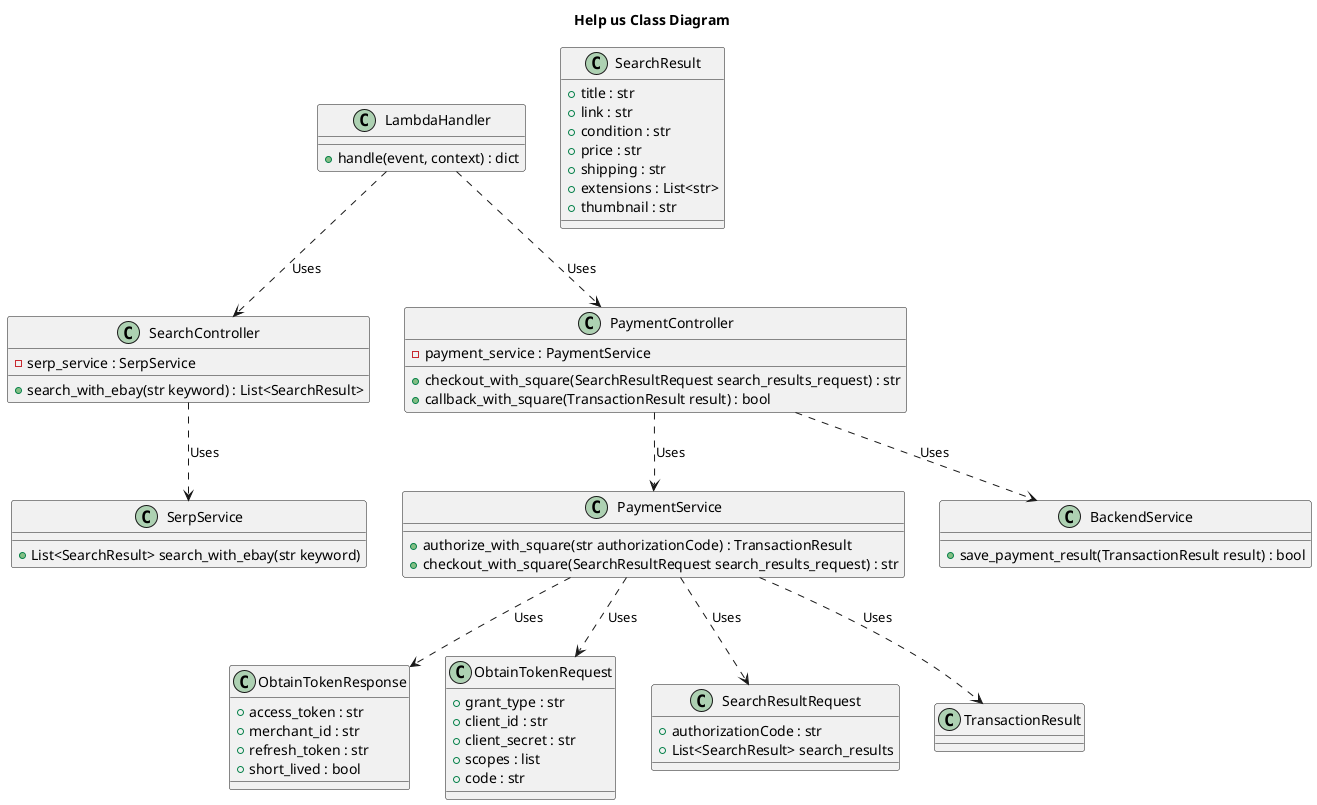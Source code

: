 @startuml "Help us Class Diagram"
title "Help us Class Diagram"

class ObtainTokenResponse {
    + access_token : str
    + merchant_id : str
    + refresh_token : str
    + short_lived : bool
}

class ObtainTokenRequest {
    + grant_type : str
    + client_id : str
    + client_secret : str
    + scopes : list
    + code : str
}

class SearchResultRequest {
    + authorizationCode : str
    + List<SearchResult> search_results
}

class TransactionResult

class SerpService {
    + List<SearchResult> search_with_ebay(str keyword)
}

class PaymentService {
    + authorize_with_square(str authorizationCode) : TransactionResult
    + checkout_with_square(SearchResultRequest search_results_request) : str
}

class BackendService {
    + save_payment_result(TransactionResult result) : bool
}

class SearchResult {
    + title : str
    + link : str
    + condition : str
    + price : str
    + shipping : str
    + extensions : List<str>
    + thumbnail : str

}

class SearchController {
    - serp_service : SerpService
    + search_with_ebay(str keyword) : List<SearchResult>
}

class PaymentController {
    - payment_service : PaymentService
    + checkout_with_square(SearchResultRequest search_results_request) : str
    + callback_with_square(TransactionResult result) : bool
}

class LambdaHandler {
    + handle(event, context) : dict
}


SearchController ..> SerpService : Uses

PaymentController ..> PaymentService : Uses

PaymentController ..> BackendService : Uses

PaymentService ..> ObtainTokenResponse : Uses

PaymentService ..> ObtainTokenRequest : Uses

PaymentService ..> TransactionResult : Uses

PaymentService ..> SearchResultRequest : Uses

LambdaHandler ..> PaymentController : Uses

LambdaHandler ..> SearchController : Uses

@enduml

